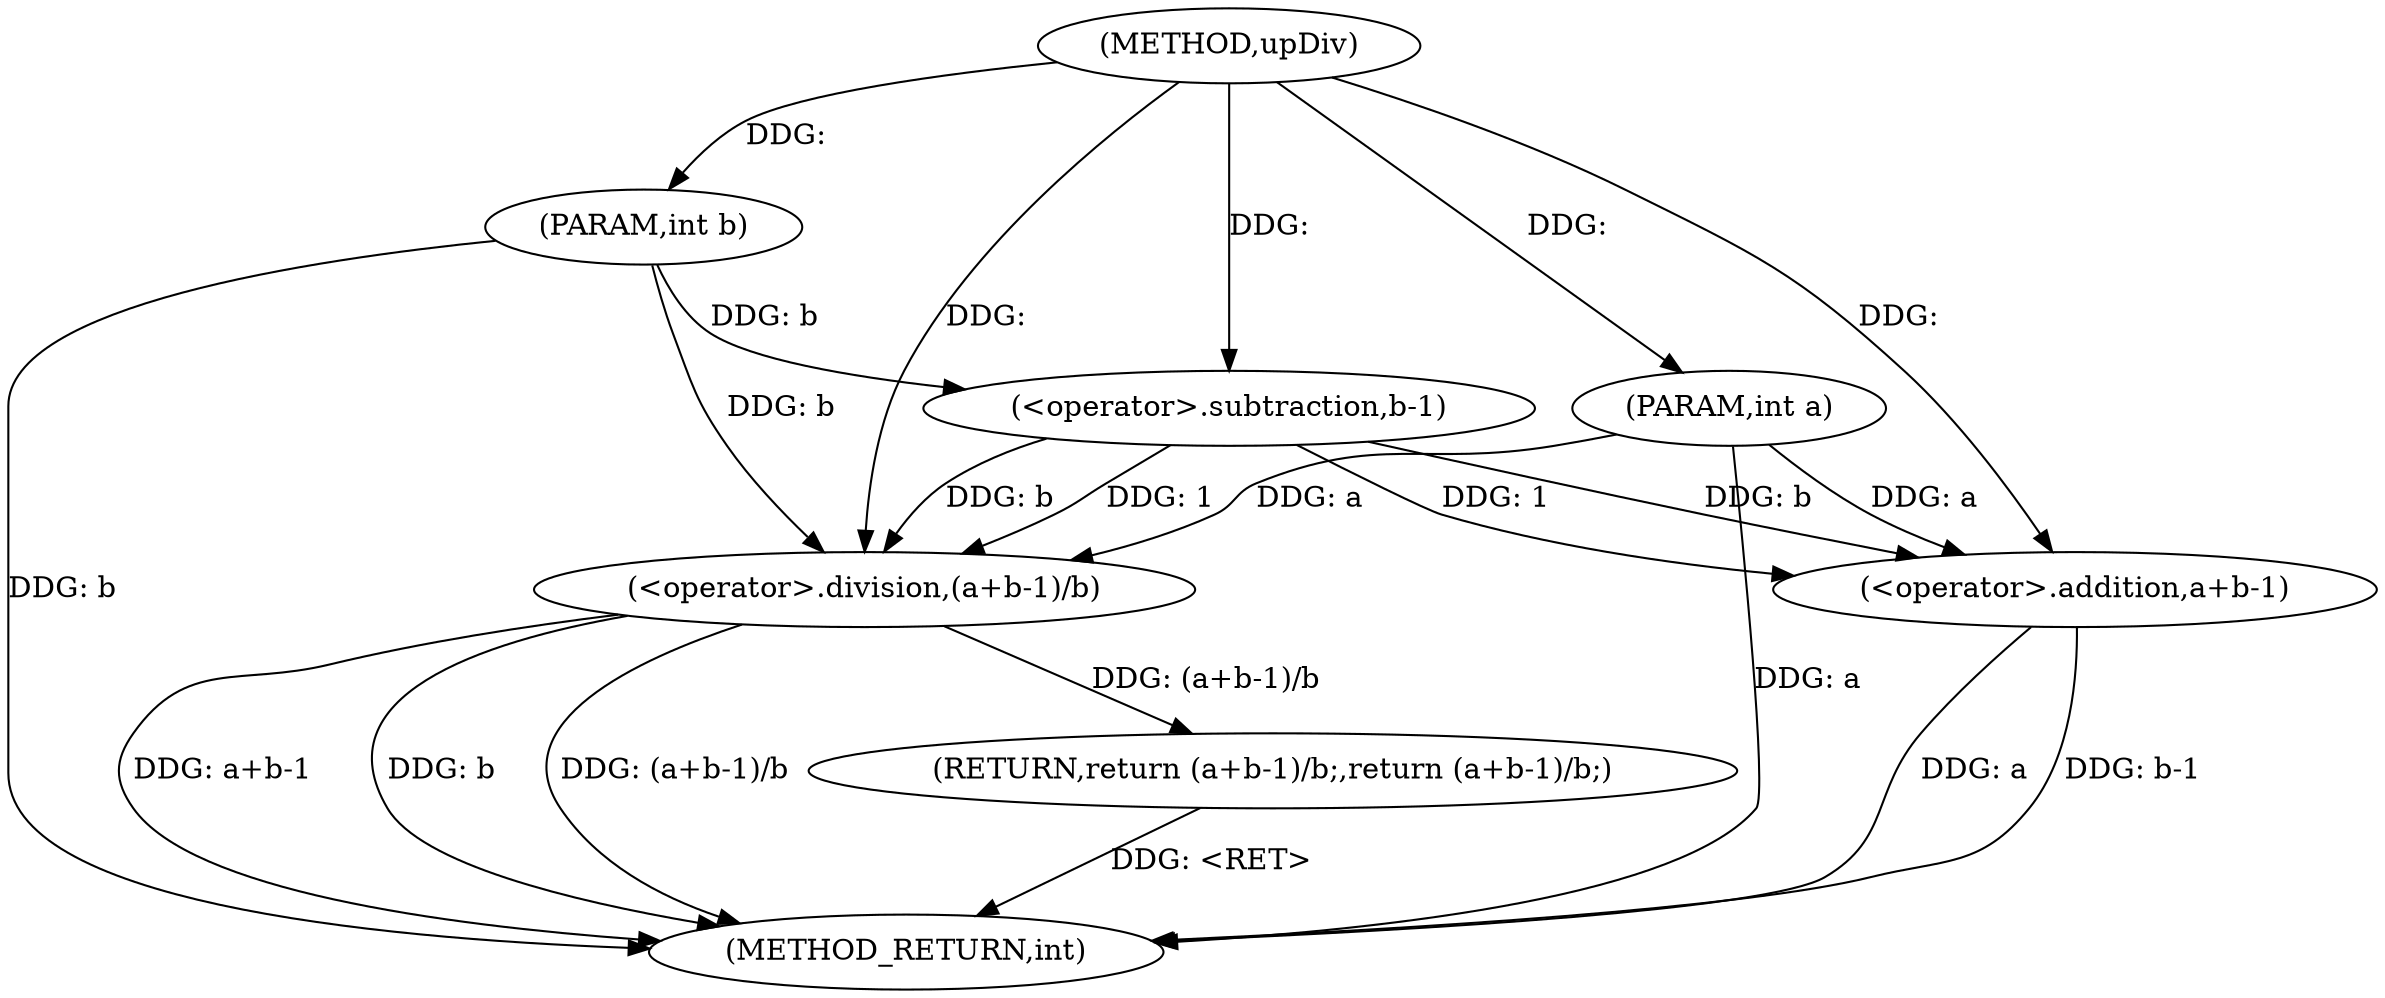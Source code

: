 digraph "upDiv" {  
"1000101" [label = "(METHOD,upDiv)" ]
"1000113" [label = "(METHOD_RETURN,int)" ]
"1000102" [label = "(PARAM,int a)" ]
"1000103" [label = "(PARAM,int b)" ]
"1000105" [label = "(RETURN,return (a+b-1)/b;,return (a+b-1)/b;)" ]
"1000106" [label = "(<operator>.division,(a+b-1)/b)" ]
"1000107" [label = "(<operator>.addition,a+b-1)" ]
"1000109" [label = "(<operator>.subtraction,b-1)" ]
  "1000102" -> "1000113"  [ label = "DDG: a"] 
  "1000103" -> "1000113"  [ label = "DDG: b"] 
  "1000107" -> "1000113"  [ label = "DDG: a"] 
  "1000107" -> "1000113"  [ label = "DDG: b-1"] 
  "1000106" -> "1000113"  [ label = "DDG: a+b-1"] 
  "1000106" -> "1000113"  [ label = "DDG: b"] 
  "1000106" -> "1000113"  [ label = "DDG: (a+b-1)/b"] 
  "1000105" -> "1000113"  [ label = "DDG: <RET>"] 
  "1000101" -> "1000102"  [ label = "DDG: "] 
  "1000101" -> "1000103"  [ label = "DDG: "] 
  "1000106" -> "1000105"  [ label = "DDG: (a+b-1)/b"] 
  "1000109" -> "1000106"  [ label = "DDG: b"] 
  "1000109" -> "1000106"  [ label = "DDG: 1"] 
  "1000102" -> "1000106"  [ label = "DDG: a"] 
  "1000101" -> "1000106"  [ label = "DDG: "] 
  "1000103" -> "1000106"  [ label = "DDG: b"] 
  "1000102" -> "1000107"  [ label = "DDG: a"] 
  "1000101" -> "1000107"  [ label = "DDG: "] 
  "1000109" -> "1000107"  [ label = "DDG: b"] 
  "1000109" -> "1000107"  [ label = "DDG: 1"] 
  "1000103" -> "1000109"  [ label = "DDG: b"] 
  "1000101" -> "1000109"  [ label = "DDG: "] 
}
